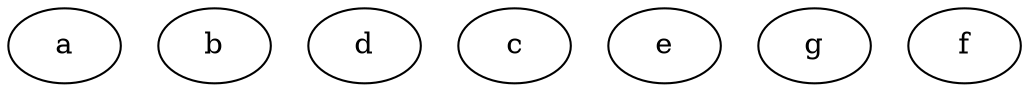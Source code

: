 digraph "example" {
    a     [Weight=2];
    b       [Weight=3];
    d       [Weight=1];
    c    [Weight=3];
    e        [Weight=2];
    d       [Weight=2];
    g       [Weight=2];
    f           [Weight=1];
}